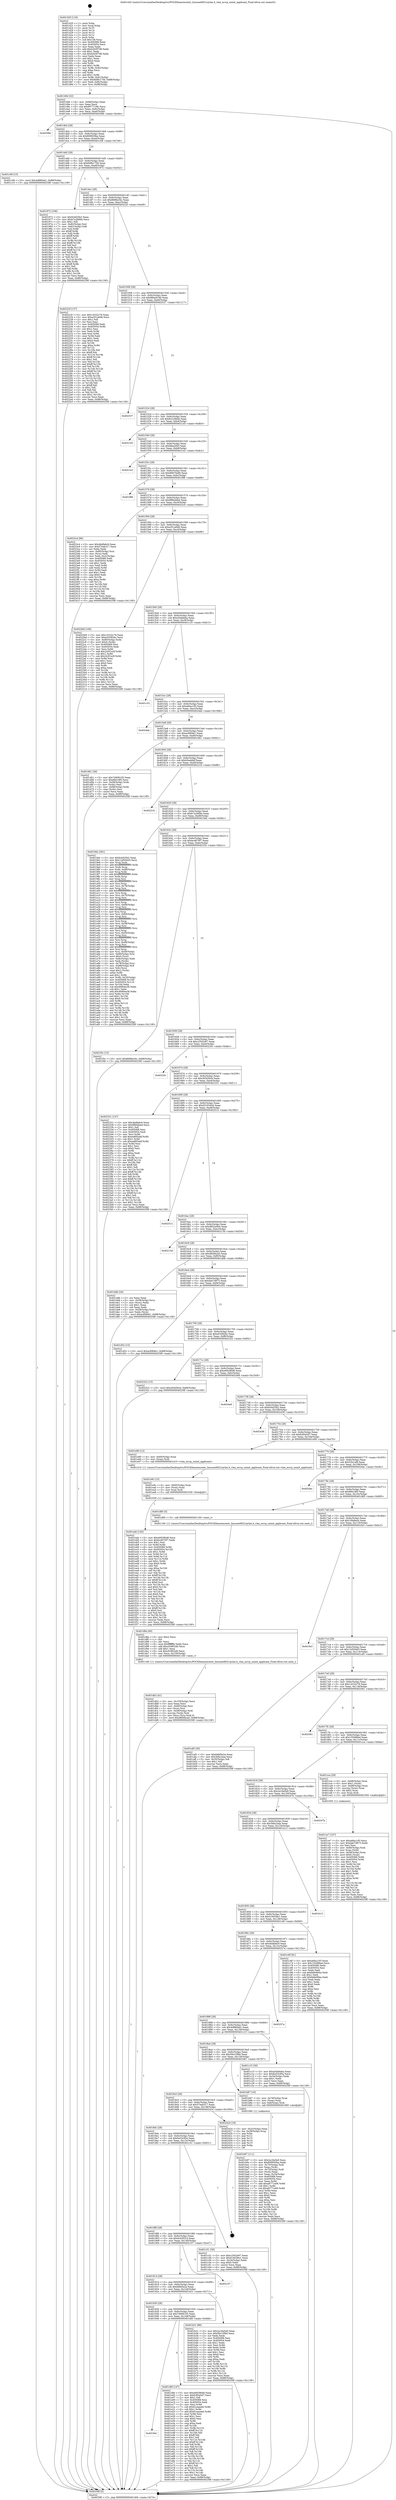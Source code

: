 digraph "0x401420" {
  label = "0x401420 (/mnt/c/Users/mathe/Desktop/tcc/POCII/binaries/extr_linuxnet8021qvlan.h_vlan_mvrp_uninit_applicant_Final-ollvm.out::main(0))"
  labelloc = "t"
  node[shape=record]

  Entry [label="",width=0.3,height=0.3,shape=circle,fillcolor=black,style=filled]
  "0x401494" [label="{
     0x401494 [32]\l
     | [instrs]\l
     &nbsp;&nbsp;0x401494 \<+6\>: mov -0x88(%rbp),%eax\l
     &nbsp;&nbsp;0x40149a \<+2\>: mov %eax,%ecx\l
     &nbsp;&nbsp;0x40149c \<+6\>: sub $0x8077139c,%ecx\l
     &nbsp;&nbsp;0x4014a2 \<+6\>: mov %eax,-0x9c(%rbp)\l
     &nbsp;&nbsp;0x4014a8 \<+6\>: mov %ecx,-0xa0(%rbp)\l
     &nbsp;&nbsp;0x4014ae \<+6\>: je 000000000040208e \<main+0xc6e\>\l
  }"]
  "0x40208e" [label="{
     0x40208e\l
  }", style=dashed]
  "0x4014b4" [label="{
     0x4014b4 [28]\l
     | [instrs]\l
     &nbsp;&nbsp;0x4014b4 \<+5\>: jmp 00000000004014b9 \<main+0x99\>\l
     &nbsp;&nbsp;0x4014b9 \<+6\>: mov -0x9c(%rbp),%eax\l
     &nbsp;&nbsp;0x4014bf \<+5\>: sub $0x809930ba,%eax\l
     &nbsp;&nbsp;0x4014c4 \<+6\>: mov %eax,-0xa4(%rbp)\l
     &nbsp;&nbsp;0x4014ca \<+6\>: je 0000000000401c06 \<main+0x7e6\>\l
  }"]
  Exit [label="",width=0.3,height=0.3,shape=circle,fillcolor=black,style=filled,peripheries=2]
  "0x401c06" [label="{
     0x401c06 [15]\l
     | [instrs]\l
     &nbsp;&nbsp;0x401c06 \<+10\>: movl $0x4d880ad1,-0x88(%rbp)\l
     &nbsp;&nbsp;0x401c10 \<+5\>: jmp 000000000040258f \<main+0x116f\>\l
  }"]
  "0x4014d0" [label="{
     0x4014d0 [28]\l
     | [instrs]\l
     &nbsp;&nbsp;0x4014d0 \<+5\>: jmp 00000000004014d5 \<main+0xb5\>\l
     &nbsp;&nbsp;0x4014d5 \<+6\>: mov -0x9c(%rbp),%eax\l
     &nbsp;&nbsp;0x4014db \<+5\>: sub $0x848b1756,%eax\l
     &nbsp;&nbsp;0x4014e0 \<+6\>: mov %eax,-0xa8(%rbp)\l
     &nbsp;&nbsp;0x4014e6 \<+6\>: je 0000000000401972 \<main+0x552\>\l
  }"]
  "0x401eab" [label="{
     0x401eab [145]\l
     | [instrs]\l
     &nbsp;&nbsp;0x401eab \<+5\>: mov $0xe6929648,%ecx\l
     &nbsp;&nbsp;0x401eb0 \<+5\>: mov $0xbc4670f7,%edx\l
     &nbsp;&nbsp;0x401eb5 \<+3\>: mov $0x1,%sil\l
     &nbsp;&nbsp;0x401eb8 \<+3\>: xor %r8d,%r8d\l
     &nbsp;&nbsp;0x401ebb \<+8\>: mov 0x405068,%r9d\l
     &nbsp;&nbsp;0x401ec3 \<+8\>: mov 0x405054,%r10d\l
     &nbsp;&nbsp;0x401ecb \<+4\>: sub $0x1,%r8d\l
     &nbsp;&nbsp;0x401ecf \<+3\>: mov %r9d,%r11d\l
     &nbsp;&nbsp;0x401ed2 \<+3\>: add %r8d,%r11d\l
     &nbsp;&nbsp;0x401ed5 \<+4\>: imul %r11d,%r9d\l
     &nbsp;&nbsp;0x401ed9 \<+4\>: and $0x1,%r9d\l
     &nbsp;&nbsp;0x401edd \<+4\>: cmp $0x0,%r9d\l
     &nbsp;&nbsp;0x401ee1 \<+3\>: sete %bl\l
     &nbsp;&nbsp;0x401ee4 \<+4\>: cmp $0xa,%r10d\l
     &nbsp;&nbsp;0x401ee8 \<+4\>: setl %r14b\l
     &nbsp;&nbsp;0x401eec \<+3\>: mov %bl,%r15b\l
     &nbsp;&nbsp;0x401eef \<+4\>: xor $0xff,%r15b\l
     &nbsp;&nbsp;0x401ef3 \<+3\>: mov %r14b,%r12b\l
     &nbsp;&nbsp;0x401ef6 \<+4\>: xor $0xff,%r12b\l
     &nbsp;&nbsp;0x401efa \<+4\>: xor $0x0,%sil\l
     &nbsp;&nbsp;0x401efe \<+3\>: mov %r15b,%r13b\l
     &nbsp;&nbsp;0x401f01 \<+4\>: and $0x0,%r13b\l
     &nbsp;&nbsp;0x401f05 \<+3\>: and %sil,%bl\l
     &nbsp;&nbsp;0x401f08 \<+3\>: mov %r12b,%al\l
     &nbsp;&nbsp;0x401f0b \<+2\>: and $0x0,%al\l
     &nbsp;&nbsp;0x401f0d \<+3\>: and %sil,%r14b\l
     &nbsp;&nbsp;0x401f10 \<+3\>: or %bl,%r13b\l
     &nbsp;&nbsp;0x401f13 \<+3\>: or %r14b,%al\l
     &nbsp;&nbsp;0x401f16 \<+3\>: xor %al,%r13b\l
     &nbsp;&nbsp;0x401f19 \<+3\>: or %r12b,%r15b\l
     &nbsp;&nbsp;0x401f1c \<+4\>: xor $0xff,%r15b\l
     &nbsp;&nbsp;0x401f20 \<+4\>: or $0x0,%sil\l
     &nbsp;&nbsp;0x401f24 \<+3\>: and %sil,%r15b\l
     &nbsp;&nbsp;0x401f27 \<+3\>: or %r15b,%r13b\l
     &nbsp;&nbsp;0x401f2a \<+4\>: test $0x1,%r13b\l
     &nbsp;&nbsp;0x401f2e \<+3\>: cmovne %edx,%ecx\l
     &nbsp;&nbsp;0x401f31 \<+6\>: mov %ecx,-0x88(%rbp)\l
     &nbsp;&nbsp;0x401f37 \<+5\>: jmp 000000000040258f \<main+0x116f\>\l
  }"]
  "0x401972" [label="{
     0x401972 [106]\l
     | [instrs]\l
     &nbsp;&nbsp;0x401972 \<+5\>: mov $0xfc0d25b2,%eax\l
     &nbsp;&nbsp;0x401977 \<+5\>: mov $0xb7a2669a,%ecx\l
     &nbsp;&nbsp;0x40197c \<+2\>: mov $0x1,%dl\l
     &nbsp;&nbsp;0x40197e \<+7\>: mov -0x82(%rbp),%sil\l
     &nbsp;&nbsp;0x401985 \<+7\>: mov -0x81(%rbp),%dil\l
     &nbsp;&nbsp;0x40198c \<+3\>: mov %sil,%r8b\l
     &nbsp;&nbsp;0x40198f \<+4\>: xor $0xff,%r8b\l
     &nbsp;&nbsp;0x401993 \<+3\>: mov %dil,%r9b\l
     &nbsp;&nbsp;0x401996 \<+4\>: xor $0xff,%r9b\l
     &nbsp;&nbsp;0x40199a \<+3\>: xor $0x1,%dl\l
     &nbsp;&nbsp;0x40199d \<+3\>: mov %r8b,%r10b\l
     &nbsp;&nbsp;0x4019a0 \<+4\>: and $0xff,%r10b\l
     &nbsp;&nbsp;0x4019a4 \<+3\>: and %dl,%sil\l
     &nbsp;&nbsp;0x4019a7 \<+3\>: mov %r9b,%r11b\l
     &nbsp;&nbsp;0x4019aa \<+4\>: and $0xff,%r11b\l
     &nbsp;&nbsp;0x4019ae \<+3\>: and %dl,%dil\l
     &nbsp;&nbsp;0x4019b1 \<+3\>: or %sil,%r10b\l
     &nbsp;&nbsp;0x4019b4 \<+3\>: or %dil,%r11b\l
     &nbsp;&nbsp;0x4019b7 \<+3\>: xor %r11b,%r10b\l
     &nbsp;&nbsp;0x4019ba \<+3\>: or %r9b,%r8b\l
     &nbsp;&nbsp;0x4019bd \<+4\>: xor $0xff,%r8b\l
     &nbsp;&nbsp;0x4019c1 \<+3\>: or $0x1,%dl\l
     &nbsp;&nbsp;0x4019c4 \<+3\>: and %dl,%r8b\l
     &nbsp;&nbsp;0x4019c7 \<+3\>: or %r8b,%r10b\l
     &nbsp;&nbsp;0x4019ca \<+4\>: test $0x1,%r10b\l
     &nbsp;&nbsp;0x4019ce \<+3\>: cmovne %ecx,%eax\l
     &nbsp;&nbsp;0x4019d1 \<+6\>: mov %eax,-0x88(%rbp)\l
     &nbsp;&nbsp;0x4019d7 \<+5\>: jmp 000000000040258f \<main+0x116f\>\l
  }"]
  "0x4014ec" [label="{
     0x4014ec [28]\l
     | [instrs]\l
     &nbsp;&nbsp;0x4014ec \<+5\>: jmp 00000000004014f1 \<main+0xd1\>\l
     &nbsp;&nbsp;0x4014f1 \<+6\>: mov -0x9c(%rbp),%eax\l
     &nbsp;&nbsp;0x4014f7 \<+5\>: sub $0x8689a34c,%eax\l
     &nbsp;&nbsp;0x4014fc \<+6\>: mov %eax,-0xac(%rbp)\l
     &nbsp;&nbsp;0x401502 \<+6\>: je 000000000040222f \<main+0xe0f\>\l
  }"]
  "0x40258f" [label="{
     0x40258f [5]\l
     | [instrs]\l
     &nbsp;&nbsp;0x40258f \<+5\>: jmp 0000000000401494 \<main+0x74\>\l
  }"]
  "0x401420" [label="{
     0x401420 [116]\l
     | [instrs]\l
     &nbsp;&nbsp;0x401420 \<+1\>: push %rbp\l
     &nbsp;&nbsp;0x401421 \<+3\>: mov %rsp,%rbp\l
     &nbsp;&nbsp;0x401424 \<+2\>: push %r15\l
     &nbsp;&nbsp;0x401426 \<+2\>: push %r14\l
     &nbsp;&nbsp;0x401428 \<+2\>: push %r13\l
     &nbsp;&nbsp;0x40142a \<+2\>: push %r12\l
     &nbsp;&nbsp;0x40142c \<+1\>: push %rbx\l
     &nbsp;&nbsp;0x40142d \<+7\>: sub $0x158,%rsp\l
     &nbsp;&nbsp;0x401434 \<+7\>: mov 0x405068,%eax\l
     &nbsp;&nbsp;0x40143b \<+7\>: mov 0x405054,%ecx\l
     &nbsp;&nbsp;0x401442 \<+2\>: mov %eax,%edx\l
     &nbsp;&nbsp;0x401444 \<+6\>: add $0xb2b5f7d8,%edx\l
     &nbsp;&nbsp;0x40144a \<+3\>: sub $0x1,%edx\l
     &nbsp;&nbsp;0x40144d \<+6\>: sub $0xb2b5f7d8,%edx\l
     &nbsp;&nbsp;0x401453 \<+3\>: imul %edx,%eax\l
     &nbsp;&nbsp;0x401456 \<+3\>: and $0x1,%eax\l
     &nbsp;&nbsp;0x401459 \<+3\>: cmp $0x0,%eax\l
     &nbsp;&nbsp;0x40145c \<+4\>: sete %r8b\l
     &nbsp;&nbsp;0x401460 \<+4\>: and $0x1,%r8b\l
     &nbsp;&nbsp;0x401464 \<+7\>: mov %r8b,-0x82(%rbp)\l
     &nbsp;&nbsp;0x40146b \<+3\>: cmp $0xa,%ecx\l
     &nbsp;&nbsp;0x40146e \<+4\>: setl %r8b\l
     &nbsp;&nbsp;0x401472 \<+4\>: and $0x1,%r8b\l
     &nbsp;&nbsp;0x401476 \<+7\>: mov %r8b,-0x81(%rbp)\l
     &nbsp;&nbsp;0x40147d \<+10\>: movl $0x848b1756,-0x88(%rbp)\l
     &nbsp;&nbsp;0x401487 \<+6\>: mov %edi,-0x8c(%rbp)\l
     &nbsp;&nbsp;0x40148d \<+7\>: mov %rsi,-0x98(%rbp)\l
  }"]
  "0x401e9c" [label="{
     0x401e9c [15]\l
     | [instrs]\l
     &nbsp;&nbsp;0x401e9c \<+4\>: mov -0x60(%rbp),%rax\l
     &nbsp;&nbsp;0x401ea0 \<+3\>: mov (%rax),%rax\l
     &nbsp;&nbsp;0x401ea3 \<+3\>: mov %rax,%rdi\l
     &nbsp;&nbsp;0x401ea6 \<+5\>: call 0000000000401030 \<free@plt\>\l
     | [calls]\l
     &nbsp;&nbsp;0x401030 \{1\} (unknown)\l
  }"]
  "0x40222f" [label="{
     0x40222f [137]\l
     | [instrs]\l
     &nbsp;&nbsp;0x40222f \<+5\>: mov $0x14332c78,%eax\l
     &nbsp;&nbsp;0x402234 \<+5\>: mov $0xa351a848,%ecx\l
     &nbsp;&nbsp;0x402239 \<+2\>: mov $0x1,%dl\l
     &nbsp;&nbsp;0x40223b \<+2\>: xor %esi,%esi\l
     &nbsp;&nbsp;0x40223d \<+7\>: mov 0x405068,%edi\l
     &nbsp;&nbsp;0x402244 \<+8\>: mov 0x405054,%r8d\l
     &nbsp;&nbsp;0x40224c \<+3\>: sub $0x1,%esi\l
     &nbsp;&nbsp;0x40224f \<+3\>: mov %edi,%r9d\l
     &nbsp;&nbsp;0x402252 \<+3\>: add %esi,%r9d\l
     &nbsp;&nbsp;0x402255 \<+4\>: imul %r9d,%edi\l
     &nbsp;&nbsp;0x402259 \<+3\>: and $0x1,%edi\l
     &nbsp;&nbsp;0x40225c \<+3\>: cmp $0x0,%edi\l
     &nbsp;&nbsp;0x40225f \<+4\>: sete %r10b\l
     &nbsp;&nbsp;0x402263 \<+4\>: cmp $0xa,%r8d\l
     &nbsp;&nbsp;0x402267 \<+4\>: setl %r11b\l
     &nbsp;&nbsp;0x40226b \<+3\>: mov %r10b,%bl\l
     &nbsp;&nbsp;0x40226e \<+3\>: xor $0xff,%bl\l
     &nbsp;&nbsp;0x402271 \<+3\>: mov %r11b,%r14b\l
     &nbsp;&nbsp;0x402274 \<+4\>: xor $0xff,%r14b\l
     &nbsp;&nbsp;0x402278 \<+3\>: xor $0x1,%dl\l
     &nbsp;&nbsp;0x40227b \<+3\>: mov %bl,%r15b\l
     &nbsp;&nbsp;0x40227e \<+4\>: and $0xff,%r15b\l
     &nbsp;&nbsp;0x402282 \<+3\>: and %dl,%r10b\l
     &nbsp;&nbsp;0x402285 \<+3\>: mov %r14b,%r12b\l
     &nbsp;&nbsp;0x402288 \<+4\>: and $0xff,%r12b\l
     &nbsp;&nbsp;0x40228c \<+3\>: and %dl,%r11b\l
     &nbsp;&nbsp;0x40228f \<+3\>: or %r10b,%r15b\l
     &nbsp;&nbsp;0x402292 \<+3\>: or %r11b,%r12b\l
     &nbsp;&nbsp;0x402295 \<+3\>: xor %r12b,%r15b\l
     &nbsp;&nbsp;0x402298 \<+3\>: or %r14b,%bl\l
     &nbsp;&nbsp;0x40229b \<+3\>: xor $0xff,%bl\l
     &nbsp;&nbsp;0x40229e \<+3\>: or $0x1,%dl\l
     &nbsp;&nbsp;0x4022a1 \<+2\>: and %dl,%bl\l
     &nbsp;&nbsp;0x4022a3 \<+3\>: or %bl,%r15b\l
     &nbsp;&nbsp;0x4022a6 \<+4\>: test $0x1,%r15b\l
     &nbsp;&nbsp;0x4022aa \<+3\>: cmovne %ecx,%eax\l
     &nbsp;&nbsp;0x4022ad \<+6\>: mov %eax,-0x88(%rbp)\l
     &nbsp;&nbsp;0x4022b3 \<+5\>: jmp 000000000040258f \<main+0x116f\>\l
  }"]
  "0x401508" [label="{
     0x401508 [28]\l
     | [instrs]\l
     &nbsp;&nbsp;0x401508 \<+5\>: jmp 000000000040150d \<main+0xed\>\l
     &nbsp;&nbsp;0x40150d \<+6\>: mov -0x9c(%rbp),%eax\l
     &nbsp;&nbsp;0x401513 \<+5\>: sub $0x884e919d,%eax\l
     &nbsp;&nbsp;0x401518 \<+6\>: mov %eax,-0xb0(%rbp)\l
     &nbsp;&nbsp;0x40151e \<+6\>: je 0000000000402537 \<main+0x1117\>\l
  }"]
  "0x40194c" [label="{
     0x40194c\l
  }", style=dashed]
  "0x402537" [label="{
     0x402537\l
  }", style=dashed]
  "0x401524" [label="{
     0x401524 [28]\l
     | [instrs]\l
     &nbsp;&nbsp;0x401524 \<+5\>: jmp 0000000000401529 \<main+0x109\>\l
     &nbsp;&nbsp;0x401529 \<+6\>: mov -0x9c(%rbp),%eax\l
     &nbsp;&nbsp;0x40152f \<+5\>: sub $0x8c224bbb,%eax\l
     &nbsp;&nbsp;0x401534 \<+6\>: mov %eax,-0xb4(%rbp)\l
     &nbsp;&nbsp;0x40153a \<+6\>: je 00000000004021d3 \<main+0xdb3\>\l
  }"]
  "0x401dfd" [label="{
     0x401dfd [147]\l
     | [instrs]\l
     &nbsp;&nbsp;0x401dfd \<+5\>: mov $0xe6929648,%eax\l
     &nbsp;&nbsp;0x401e02 \<+5\>: mov $0xfc85a5d7,%ecx\l
     &nbsp;&nbsp;0x401e07 \<+2\>: mov $0x1,%dl\l
     &nbsp;&nbsp;0x401e09 \<+7\>: mov 0x405068,%esi\l
     &nbsp;&nbsp;0x401e10 \<+7\>: mov 0x405054,%edi\l
     &nbsp;&nbsp;0x401e17 \<+3\>: mov %esi,%r8d\l
     &nbsp;&nbsp;0x401e1a \<+7\>: sub $0x61eaaee6,%r8d\l
     &nbsp;&nbsp;0x401e21 \<+4\>: sub $0x1,%r8d\l
     &nbsp;&nbsp;0x401e25 \<+7\>: add $0x61eaaee6,%r8d\l
     &nbsp;&nbsp;0x401e2c \<+4\>: imul %r8d,%esi\l
     &nbsp;&nbsp;0x401e30 \<+3\>: and $0x1,%esi\l
     &nbsp;&nbsp;0x401e33 \<+3\>: cmp $0x0,%esi\l
     &nbsp;&nbsp;0x401e36 \<+4\>: sete %r9b\l
     &nbsp;&nbsp;0x401e3a \<+3\>: cmp $0xa,%edi\l
     &nbsp;&nbsp;0x401e3d \<+4\>: setl %r10b\l
     &nbsp;&nbsp;0x401e41 \<+3\>: mov %r9b,%r11b\l
     &nbsp;&nbsp;0x401e44 \<+4\>: xor $0xff,%r11b\l
     &nbsp;&nbsp;0x401e48 \<+3\>: mov %r10b,%bl\l
     &nbsp;&nbsp;0x401e4b \<+3\>: xor $0xff,%bl\l
     &nbsp;&nbsp;0x401e4e \<+3\>: xor $0x1,%dl\l
     &nbsp;&nbsp;0x401e51 \<+3\>: mov %r11b,%r14b\l
     &nbsp;&nbsp;0x401e54 \<+4\>: and $0xff,%r14b\l
     &nbsp;&nbsp;0x401e58 \<+3\>: and %dl,%r9b\l
     &nbsp;&nbsp;0x401e5b \<+3\>: mov %bl,%r15b\l
     &nbsp;&nbsp;0x401e5e \<+4\>: and $0xff,%r15b\l
     &nbsp;&nbsp;0x401e62 \<+3\>: and %dl,%r10b\l
     &nbsp;&nbsp;0x401e65 \<+3\>: or %r9b,%r14b\l
     &nbsp;&nbsp;0x401e68 \<+3\>: or %r10b,%r15b\l
     &nbsp;&nbsp;0x401e6b \<+3\>: xor %r15b,%r14b\l
     &nbsp;&nbsp;0x401e6e \<+3\>: or %bl,%r11b\l
     &nbsp;&nbsp;0x401e71 \<+4\>: xor $0xff,%r11b\l
     &nbsp;&nbsp;0x401e75 \<+3\>: or $0x1,%dl\l
     &nbsp;&nbsp;0x401e78 \<+3\>: and %dl,%r11b\l
     &nbsp;&nbsp;0x401e7b \<+3\>: or %r11b,%r14b\l
     &nbsp;&nbsp;0x401e7e \<+4\>: test $0x1,%r14b\l
     &nbsp;&nbsp;0x401e82 \<+3\>: cmovne %ecx,%eax\l
     &nbsp;&nbsp;0x401e85 \<+6\>: mov %eax,-0x88(%rbp)\l
     &nbsp;&nbsp;0x401e8b \<+5\>: jmp 000000000040258f \<main+0x116f\>\l
  }"]
  "0x4021d3" [label="{
     0x4021d3\l
  }", style=dashed]
  "0x401540" [label="{
     0x401540 [28]\l
     | [instrs]\l
     &nbsp;&nbsp;0x401540 \<+5\>: jmp 0000000000401545 \<main+0x125\>\l
     &nbsp;&nbsp;0x401545 \<+6\>: mov -0x9c(%rbp),%eax\l
     &nbsp;&nbsp;0x40154b \<+5\>: sub $0x8fea2f45,%eax\l
     &nbsp;&nbsp;0x401550 \<+6\>: mov %eax,-0xb8(%rbp)\l
     &nbsp;&nbsp;0x401556 \<+6\>: je 00000000004021e2 \<main+0xdc2\>\l
  }"]
  "0x401db2" [label="{
     0x401db2 [41]\l
     | [instrs]\l
     &nbsp;&nbsp;0x401db2 \<+6\>: mov -0x150(%rbp),%ecx\l
     &nbsp;&nbsp;0x401db8 \<+3\>: imul %eax,%ecx\l
     &nbsp;&nbsp;0x401dbb \<+4\>: mov -0x60(%rbp),%rsi\l
     &nbsp;&nbsp;0x401dbf \<+3\>: mov (%rsi),%rsi\l
     &nbsp;&nbsp;0x401dc2 \<+4\>: mov -0x58(%rbp),%rdi\l
     &nbsp;&nbsp;0x401dc6 \<+3\>: movslq (%rdi),%rdi\l
     &nbsp;&nbsp;0x401dc9 \<+3\>: mov %ecx,(%rsi,%rdi,4)\l
     &nbsp;&nbsp;0x401dcc \<+10\>: movl $0xd856bca5,-0x88(%rbp)\l
     &nbsp;&nbsp;0x401dd6 \<+5\>: jmp 000000000040258f \<main+0x116f\>\l
  }"]
  "0x4021e2" [label="{
     0x4021e2\l
  }", style=dashed]
  "0x40155c" [label="{
     0x40155c [28]\l
     | [instrs]\l
     &nbsp;&nbsp;0x40155c \<+5\>: jmp 0000000000401561 \<main+0x141\>\l
     &nbsp;&nbsp;0x401561 \<+6\>: mov -0x9c(%rbp),%eax\l
     &nbsp;&nbsp;0x401567 \<+5\>: sub $0x96870a80,%eax\l
     &nbsp;&nbsp;0x40156c \<+6\>: mov %eax,-0xbc(%rbp)\l
     &nbsp;&nbsp;0x401572 \<+6\>: je 0000000000401f88 \<main+0xb68\>\l
  }"]
  "0x401d8a" [label="{
     0x401d8a [40]\l
     | [instrs]\l
     &nbsp;&nbsp;0x401d8a \<+5\>: mov $0x2,%ecx\l
     &nbsp;&nbsp;0x401d8f \<+1\>: cltd\l
     &nbsp;&nbsp;0x401d90 \<+2\>: idiv %ecx\l
     &nbsp;&nbsp;0x401d92 \<+6\>: imul $0xfffffffe,%edx,%ecx\l
     &nbsp;&nbsp;0x401d98 \<+6\>: add $0xc03802d0,%ecx\l
     &nbsp;&nbsp;0x401d9e \<+3\>: add $0x1,%ecx\l
     &nbsp;&nbsp;0x401da1 \<+6\>: sub $0xc03802d0,%ecx\l
     &nbsp;&nbsp;0x401da7 \<+6\>: mov %ecx,-0x150(%rbp)\l
     &nbsp;&nbsp;0x401dad \<+5\>: call 0000000000401160 \<next_i\>\l
     | [calls]\l
     &nbsp;&nbsp;0x401160 \{1\} (/mnt/c/Users/mathe/Desktop/tcc/POCII/binaries/extr_linuxnet8021qvlan.h_vlan_mvrp_uninit_applicant_Final-ollvm.out::next_i)\l
  }"]
  "0x401f88" [label="{
     0x401f88\l
  }", style=dashed]
  "0x401578" [label="{
     0x401578 [28]\l
     | [instrs]\l
     &nbsp;&nbsp;0x401578 \<+5\>: jmp 000000000040157d \<main+0x15d\>\l
     &nbsp;&nbsp;0x40157d \<+6\>: mov -0x9c(%rbp),%eax\l
     &nbsp;&nbsp;0x401583 \<+5\>: sub $0x9f84dded,%eax\l
     &nbsp;&nbsp;0x401588 \<+6\>: mov %eax,-0xc0(%rbp)\l
     &nbsp;&nbsp;0x40158e \<+6\>: je 00000000004023c4 \<main+0xfa4\>\l
  }"]
  "0x401ce7" [label="{
     0x401ce7 [107]\l
     | [instrs]\l
     &nbsp;&nbsp;0x401ce7 \<+5\>: mov $0xa66a1cf3,%ecx\l
     &nbsp;&nbsp;0x401cec \<+5\>: mov $0xdab7d973,%edx\l
     &nbsp;&nbsp;0x401cf1 \<+2\>: xor %esi,%esi\l
     &nbsp;&nbsp;0x401cf3 \<+4\>: mov -0x60(%rbp),%rdi\l
     &nbsp;&nbsp;0x401cf7 \<+3\>: mov %rax,(%rdi)\l
     &nbsp;&nbsp;0x401cfa \<+4\>: mov -0x58(%rbp),%rax\l
     &nbsp;&nbsp;0x401cfe \<+6\>: movl $0x0,(%rax)\l
     &nbsp;&nbsp;0x401d04 \<+8\>: mov 0x405068,%r8d\l
     &nbsp;&nbsp;0x401d0c \<+8\>: mov 0x405054,%r9d\l
     &nbsp;&nbsp;0x401d14 \<+3\>: sub $0x1,%esi\l
     &nbsp;&nbsp;0x401d17 \<+3\>: mov %r8d,%r10d\l
     &nbsp;&nbsp;0x401d1a \<+3\>: add %esi,%r10d\l
     &nbsp;&nbsp;0x401d1d \<+4\>: imul %r10d,%r8d\l
     &nbsp;&nbsp;0x401d21 \<+4\>: and $0x1,%r8d\l
     &nbsp;&nbsp;0x401d25 \<+4\>: cmp $0x0,%r8d\l
     &nbsp;&nbsp;0x401d29 \<+4\>: sete %r11b\l
     &nbsp;&nbsp;0x401d2d \<+4\>: cmp $0xa,%r9d\l
     &nbsp;&nbsp;0x401d31 \<+3\>: setl %bl\l
     &nbsp;&nbsp;0x401d34 \<+3\>: mov %r11b,%r14b\l
     &nbsp;&nbsp;0x401d37 \<+3\>: and %bl,%r14b\l
     &nbsp;&nbsp;0x401d3a \<+3\>: xor %bl,%r11b\l
     &nbsp;&nbsp;0x401d3d \<+3\>: or %r11b,%r14b\l
     &nbsp;&nbsp;0x401d40 \<+4\>: test $0x1,%r14b\l
     &nbsp;&nbsp;0x401d44 \<+3\>: cmovne %edx,%ecx\l
     &nbsp;&nbsp;0x401d47 \<+6\>: mov %ecx,-0x88(%rbp)\l
     &nbsp;&nbsp;0x401d4d \<+5\>: jmp 000000000040258f \<main+0x116f\>\l
  }"]
  "0x4023c4" [label="{
     0x4023c4 [96]\l
     | [instrs]\l
     &nbsp;&nbsp;0x4023c4 \<+5\>: mov $0x4bdfa6c9,%eax\l
     &nbsp;&nbsp;0x4023c9 \<+5\>: mov $0x57eeb317,%ecx\l
     &nbsp;&nbsp;0x4023ce \<+2\>: xor %edx,%edx\l
     &nbsp;&nbsp;0x4023d0 \<+4\>: mov -0x80(%rbp),%rsi\l
     &nbsp;&nbsp;0x4023d4 \<+2\>: mov (%rsi),%edi\l
     &nbsp;&nbsp;0x4023d6 \<+3\>: mov %edi,-0x2c(%rbp)\l
     &nbsp;&nbsp;0x4023d9 \<+7\>: mov 0x405068,%edi\l
     &nbsp;&nbsp;0x4023e0 \<+8\>: mov 0x405054,%r8d\l
     &nbsp;&nbsp;0x4023e8 \<+3\>: sub $0x1,%edx\l
     &nbsp;&nbsp;0x4023eb \<+3\>: mov %edi,%r9d\l
     &nbsp;&nbsp;0x4023ee \<+3\>: add %edx,%r9d\l
     &nbsp;&nbsp;0x4023f1 \<+4\>: imul %r9d,%edi\l
     &nbsp;&nbsp;0x4023f5 \<+3\>: and $0x1,%edi\l
     &nbsp;&nbsp;0x4023f8 \<+3\>: cmp $0x0,%edi\l
     &nbsp;&nbsp;0x4023fb \<+4\>: sete %r10b\l
     &nbsp;&nbsp;0x4023ff \<+4\>: cmp $0xa,%r8d\l
     &nbsp;&nbsp;0x402403 \<+4\>: setl %r11b\l
     &nbsp;&nbsp;0x402407 \<+3\>: mov %r10b,%bl\l
     &nbsp;&nbsp;0x40240a \<+3\>: and %r11b,%bl\l
     &nbsp;&nbsp;0x40240d \<+3\>: xor %r11b,%r10b\l
     &nbsp;&nbsp;0x402410 \<+3\>: or %r10b,%bl\l
     &nbsp;&nbsp;0x402413 \<+3\>: test $0x1,%bl\l
     &nbsp;&nbsp;0x402416 \<+3\>: cmovne %ecx,%eax\l
     &nbsp;&nbsp;0x402419 \<+6\>: mov %eax,-0x88(%rbp)\l
     &nbsp;&nbsp;0x40241f \<+5\>: jmp 000000000040258f \<main+0x116f\>\l
  }"]
  "0x401594" [label="{
     0x401594 [28]\l
     | [instrs]\l
     &nbsp;&nbsp;0x401594 \<+5\>: jmp 0000000000401599 \<main+0x179\>\l
     &nbsp;&nbsp;0x401599 \<+6\>: mov -0x9c(%rbp),%eax\l
     &nbsp;&nbsp;0x40159f \<+5\>: sub $0xa351a848,%eax\l
     &nbsp;&nbsp;0x4015a4 \<+6\>: mov %eax,-0xc4(%rbp)\l
     &nbsp;&nbsp;0x4015aa \<+6\>: je 00000000004022b8 \<main+0xe98\>\l
  }"]
  "0x401b97" [label="{
     0x401b97 [111]\l
     | [instrs]\l
     &nbsp;&nbsp;0x401b97 \<+5\>: mov $0x2a18a5e9,%ecx\l
     &nbsp;&nbsp;0x401b9c \<+5\>: mov $0x809930ba,%edx\l
     &nbsp;&nbsp;0x401ba1 \<+4\>: mov -0x70(%rbp),%rdi\l
     &nbsp;&nbsp;0x401ba5 \<+2\>: mov %eax,(%rdi)\l
     &nbsp;&nbsp;0x401ba7 \<+4\>: mov -0x70(%rbp),%rdi\l
     &nbsp;&nbsp;0x401bab \<+2\>: mov (%rdi),%eax\l
     &nbsp;&nbsp;0x401bad \<+3\>: mov %eax,-0x34(%rbp)\l
     &nbsp;&nbsp;0x401bb0 \<+7\>: mov 0x405068,%eax\l
     &nbsp;&nbsp;0x401bb7 \<+7\>: mov 0x405054,%esi\l
     &nbsp;&nbsp;0x401bbe \<+3\>: mov %eax,%r8d\l
     &nbsp;&nbsp;0x401bc1 \<+7\>: add $0xa8771e06,%r8d\l
     &nbsp;&nbsp;0x401bc8 \<+4\>: sub $0x1,%r8d\l
     &nbsp;&nbsp;0x401bcc \<+7\>: sub $0xa8771e06,%r8d\l
     &nbsp;&nbsp;0x401bd3 \<+4\>: imul %r8d,%eax\l
     &nbsp;&nbsp;0x401bd7 \<+3\>: and $0x1,%eax\l
     &nbsp;&nbsp;0x401bda \<+3\>: cmp $0x0,%eax\l
     &nbsp;&nbsp;0x401bdd \<+4\>: sete %r9b\l
     &nbsp;&nbsp;0x401be1 \<+3\>: cmp $0xa,%esi\l
     &nbsp;&nbsp;0x401be4 \<+4\>: setl %r10b\l
     &nbsp;&nbsp;0x401be8 \<+3\>: mov %r9b,%r11b\l
     &nbsp;&nbsp;0x401beb \<+3\>: and %r10b,%r11b\l
     &nbsp;&nbsp;0x401bee \<+3\>: xor %r10b,%r9b\l
     &nbsp;&nbsp;0x401bf1 \<+3\>: or %r9b,%r11b\l
     &nbsp;&nbsp;0x401bf4 \<+4\>: test $0x1,%r11b\l
     &nbsp;&nbsp;0x401bf8 \<+3\>: cmovne %edx,%ecx\l
     &nbsp;&nbsp;0x401bfb \<+6\>: mov %ecx,-0x88(%rbp)\l
     &nbsp;&nbsp;0x401c01 \<+5\>: jmp 000000000040258f \<main+0x116f\>\l
  }"]
  "0x4022b8" [label="{
     0x4022b8 [106]\l
     | [instrs]\l
     &nbsp;&nbsp;0x4022b8 \<+5\>: mov $0x14332c78,%eax\l
     &nbsp;&nbsp;0x4022bd \<+5\>: mov $0xe035826c,%ecx\l
     &nbsp;&nbsp;0x4022c2 \<+4\>: mov -0x80(%rbp),%rdx\l
     &nbsp;&nbsp;0x4022c6 \<+6\>: movl $0x0,(%rdx)\l
     &nbsp;&nbsp;0x4022cc \<+7\>: mov 0x405068,%esi\l
     &nbsp;&nbsp;0x4022d3 \<+7\>: mov 0x405054,%edi\l
     &nbsp;&nbsp;0x4022da \<+3\>: mov %esi,%r8d\l
     &nbsp;&nbsp;0x4022dd \<+7\>: add $0x243f1a3f,%r8d\l
     &nbsp;&nbsp;0x4022e4 \<+4\>: sub $0x1,%r8d\l
     &nbsp;&nbsp;0x4022e8 \<+7\>: sub $0x243f1a3f,%r8d\l
     &nbsp;&nbsp;0x4022ef \<+4\>: imul %r8d,%esi\l
     &nbsp;&nbsp;0x4022f3 \<+3\>: and $0x1,%esi\l
     &nbsp;&nbsp;0x4022f6 \<+3\>: cmp $0x0,%esi\l
     &nbsp;&nbsp;0x4022f9 \<+4\>: sete %r9b\l
     &nbsp;&nbsp;0x4022fd \<+3\>: cmp $0xa,%edi\l
     &nbsp;&nbsp;0x402300 \<+4\>: setl %r10b\l
     &nbsp;&nbsp;0x402304 \<+3\>: mov %r9b,%r11b\l
     &nbsp;&nbsp;0x402307 \<+3\>: and %r10b,%r11b\l
     &nbsp;&nbsp;0x40230a \<+3\>: xor %r10b,%r9b\l
     &nbsp;&nbsp;0x40230d \<+3\>: or %r9b,%r11b\l
     &nbsp;&nbsp;0x402310 \<+4\>: test $0x1,%r11b\l
     &nbsp;&nbsp;0x402314 \<+3\>: cmovne %ecx,%eax\l
     &nbsp;&nbsp;0x402317 \<+6\>: mov %eax,-0x88(%rbp)\l
     &nbsp;&nbsp;0x40231d \<+5\>: jmp 000000000040258f \<main+0x116f\>\l
  }"]
  "0x4015b0" [label="{
     0x4015b0 [28]\l
     | [instrs]\l
     &nbsp;&nbsp;0x4015b0 \<+5\>: jmp 00000000004015b5 \<main+0x195\>\l
     &nbsp;&nbsp;0x4015b5 \<+6\>: mov -0x9c(%rbp),%eax\l
     &nbsp;&nbsp;0x4015bb \<+5\>: sub $0xa5dddeba,%eax\l
     &nbsp;&nbsp;0x4015c0 \<+6\>: mov %eax,-0xc8(%rbp)\l
     &nbsp;&nbsp;0x4015c6 \<+6\>: je 0000000000401c33 \<main+0x813\>\l
  }"]
  "0x401930" [label="{
     0x401930 [28]\l
     | [instrs]\l
     &nbsp;&nbsp;0x401930 \<+5\>: jmp 0000000000401935 \<main+0x515\>\l
     &nbsp;&nbsp;0x401935 \<+6\>: mov -0x9c(%rbp),%eax\l
     &nbsp;&nbsp;0x40193b \<+5\>: sub $0x74908105,%eax\l
     &nbsp;&nbsp;0x401940 \<+6\>: mov %eax,-0x148(%rbp)\l
     &nbsp;&nbsp;0x401946 \<+6\>: je 0000000000401dfd \<main+0x9dd\>\l
  }"]
  "0x401c33" [label="{
     0x401c33\l
  }", style=dashed]
  "0x4015cc" [label="{
     0x4015cc [28]\l
     | [instrs]\l
     &nbsp;&nbsp;0x4015cc \<+5\>: jmp 00000000004015d1 \<main+0x1b1\>\l
     &nbsp;&nbsp;0x4015d1 \<+6\>: mov -0x9c(%rbp),%eax\l
     &nbsp;&nbsp;0x4015d7 \<+5\>: sub $0xa66a1cf3,%eax\l
     &nbsp;&nbsp;0x4015dc \<+6\>: mov %eax,-0xcc(%rbp)\l
     &nbsp;&nbsp;0x4015e2 \<+6\>: je 00000000004024ab \<main+0x108b\>\l
  }"]
  "0x401b31" [label="{
     0x401b31 [86]\l
     | [instrs]\l
     &nbsp;&nbsp;0x401b31 \<+5\>: mov $0x2a18a5e9,%eax\l
     &nbsp;&nbsp;0x401b36 \<+5\>: mov $0x56e10f6d,%ecx\l
     &nbsp;&nbsp;0x401b3b \<+2\>: xor %edx,%edx\l
     &nbsp;&nbsp;0x401b3d \<+7\>: mov 0x405068,%esi\l
     &nbsp;&nbsp;0x401b44 \<+7\>: mov 0x405054,%edi\l
     &nbsp;&nbsp;0x401b4b \<+3\>: sub $0x1,%edx\l
     &nbsp;&nbsp;0x401b4e \<+3\>: mov %esi,%r8d\l
     &nbsp;&nbsp;0x401b51 \<+3\>: add %edx,%r8d\l
     &nbsp;&nbsp;0x401b54 \<+4\>: imul %r8d,%esi\l
     &nbsp;&nbsp;0x401b58 \<+3\>: and $0x1,%esi\l
     &nbsp;&nbsp;0x401b5b \<+3\>: cmp $0x0,%esi\l
     &nbsp;&nbsp;0x401b5e \<+4\>: sete %r9b\l
     &nbsp;&nbsp;0x401b62 \<+3\>: cmp $0xa,%edi\l
     &nbsp;&nbsp;0x401b65 \<+4\>: setl %r10b\l
     &nbsp;&nbsp;0x401b69 \<+3\>: mov %r9b,%r11b\l
     &nbsp;&nbsp;0x401b6c \<+3\>: and %r10b,%r11b\l
     &nbsp;&nbsp;0x401b6f \<+3\>: xor %r10b,%r9b\l
     &nbsp;&nbsp;0x401b72 \<+3\>: or %r9b,%r11b\l
     &nbsp;&nbsp;0x401b75 \<+4\>: test $0x1,%r11b\l
     &nbsp;&nbsp;0x401b79 \<+3\>: cmovne %ecx,%eax\l
     &nbsp;&nbsp;0x401b7c \<+6\>: mov %eax,-0x88(%rbp)\l
     &nbsp;&nbsp;0x401b82 \<+5\>: jmp 000000000040258f \<main+0x116f\>\l
  }"]
  "0x4024ab" [label="{
     0x4024ab\l
  }", style=dashed]
  "0x4015e8" [label="{
     0x4015e8 [28]\l
     | [instrs]\l
     &nbsp;&nbsp;0x4015e8 \<+5\>: jmp 00000000004015ed \<main+0x1cd\>\l
     &nbsp;&nbsp;0x4015ed \<+6\>: mov -0x9c(%rbp),%eax\l
     &nbsp;&nbsp;0x4015f3 \<+5\>: sub $0xacf084b1,%eax\l
     &nbsp;&nbsp;0x4015f8 \<+6\>: mov %eax,-0xd0(%rbp)\l
     &nbsp;&nbsp;0x4015fe \<+6\>: je 0000000000401d61 \<main+0x941\>\l
  }"]
  "0x401914" [label="{
     0x401914 [28]\l
     | [instrs]\l
     &nbsp;&nbsp;0x401914 \<+5\>: jmp 0000000000401919 \<main+0x4f9\>\l
     &nbsp;&nbsp;0x401919 \<+6\>: mov -0x9c(%rbp),%eax\l
     &nbsp;&nbsp;0x40191f \<+5\>: sub $0x6dfd5e2a,%eax\l
     &nbsp;&nbsp;0x401924 \<+6\>: mov %eax,-0x144(%rbp)\l
     &nbsp;&nbsp;0x40192a \<+6\>: je 0000000000401b31 \<main+0x711\>\l
  }"]
  "0x401d61" [label="{
     0x401d61 [36]\l
     | [instrs]\l
     &nbsp;&nbsp;0x401d61 \<+5\>: mov $0x74908105,%eax\l
     &nbsp;&nbsp;0x401d66 \<+5\>: mov $0x88418f5,%ecx\l
     &nbsp;&nbsp;0x401d6b \<+4\>: mov -0x58(%rbp),%rdx\l
     &nbsp;&nbsp;0x401d6f \<+2\>: mov (%rdx),%esi\l
     &nbsp;&nbsp;0x401d71 \<+4\>: mov -0x68(%rbp),%rdx\l
     &nbsp;&nbsp;0x401d75 \<+2\>: cmp (%rdx),%esi\l
     &nbsp;&nbsp;0x401d77 \<+3\>: cmovl %ecx,%eax\l
     &nbsp;&nbsp;0x401d7a \<+6\>: mov %eax,-0x88(%rbp)\l
     &nbsp;&nbsp;0x401d80 \<+5\>: jmp 000000000040258f \<main+0x116f\>\l
  }"]
  "0x401604" [label="{
     0x401604 [28]\l
     | [instrs]\l
     &nbsp;&nbsp;0x401604 \<+5\>: jmp 0000000000401609 \<main+0x1e9\>\l
     &nbsp;&nbsp;0x401609 \<+6\>: mov -0x9c(%rbp),%eax\l
     &nbsp;&nbsp;0x40160f \<+5\>: sub $0xb5eebfef,%eax\l
     &nbsp;&nbsp;0x401614 \<+6\>: mov %eax,-0xd4(%rbp)\l
     &nbsp;&nbsp;0x40161a \<+6\>: je 000000000040221b \<main+0xdfb\>\l
  }"]
  "0x402107" [label="{
     0x402107\l
  }", style=dashed]
  "0x40221b" [label="{
     0x40221b\l
  }", style=dashed]
  "0x401620" [label="{
     0x401620 [28]\l
     | [instrs]\l
     &nbsp;&nbsp;0x401620 \<+5\>: jmp 0000000000401625 \<main+0x205\>\l
     &nbsp;&nbsp;0x401625 \<+6\>: mov -0x9c(%rbp),%eax\l
     &nbsp;&nbsp;0x40162b \<+5\>: sub $0xb7a2669a,%eax\l
     &nbsp;&nbsp;0x401630 \<+6\>: mov %eax,-0xd8(%rbp)\l
     &nbsp;&nbsp;0x401636 \<+6\>: je 00000000004019dc \<main+0x5bc\>\l
  }"]
  "0x4018f8" [label="{
     0x4018f8 [28]\l
     | [instrs]\l
     &nbsp;&nbsp;0x4018f8 \<+5\>: jmp 00000000004018fd \<main+0x4dd\>\l
     &nbsp;&nbsp;0x4018fd \<+6\>: mov -0x9c(%rbp),%eax\l
     &nbsp;&nbsp;0x401903 \<+5\>: sub $0x6cb3f31d,%eax\l
     &nbsp;&nbsp;0x401908 \<+6\>: mov %eax,-0x140(%rbp)\l
     &nbsp;&nbsp;0x40190e \<+6\>: je 0000000000402107 \<main+0xce7\>\l
  }"]
  "0x4019dc" [label="{
     0x4019dc [281]\l
     | [instrs]\l
     &nbsp;&nbsp;0x4019dc \<+5\>: mov $0xfc0d25b2,%eax\l
     &nbsp;&nbsp;0x4019e1 \<+5\>: mov $0x12d504d3,%ecx\l
     &nbsp;&nbsp;0x4019e6 \<+3\>: mov %rsp,%rdx\l
     &nbsp;&nbsp;0x4019e9 \<+4\>: add $0xfffffffffffffff0,%rdx\l
     &nbsp;&nbsp;0x4019ed \<+3\>: mov %rdx,%rsp\l
     &nbsp;&nbsp;0x4019f0 \<+4\>: mov %rdx,-0x80(%rbp)\l
     &nbsp;&nbsp;0x4019f4 \<+3\>: mov %rsp,%rdx\l
     &nbsp;&nbsp;0x4019f7 \<+4\>: add $0xfffffffffffffff0,%rdx\l
     &nbsp;&nbsp;0x4019fb \<+3\>: mov %rdx,%rsp\l
     &nbsp;&nbsp;0x4019fe \<+3\>: mov %rsp,%rsi\l
     &nbsp;&nbsp;0x401a01 \<+4\>: add $0xfffffffffffffff0,%rsi\l
     &nbsp;&nbsp;0x401a05 \<+3\>: mov %rsi,%rsp\l
     &nbsp;&nbsp;0x401a08 \<+4\>: mov %rsi,-0x78(%rbp)\l
     &nbsp;&nbsp;0x401a0c \<+3\>: mov %rsp,%rsi\l
     &nbsp;&nbsp;0x401a0f \<+4\>: add $0xfffffffffffffff0,%rsi\l
     &nbsp;&nbsp;0x401a13 \<+3\>: mov %rsi,%rsp\l
     &nbsp;&nbsp;0x401a16 \<+4\>: mov %rsi,-0x70(%rbp)\l
     &nbsp;&nbsp;0x401a1a \<+3\>: mov %rsp,%rsi\l
     &nbsp;&nbsp;0x401a1d \<+4\>: add $0xfffffffffffffff0,%rsi\l
     &nbsp;&nbsp;0x401a21 \<+3\>: mov %rsi,%rsp\l
     &nbsp;&nbsp;0x401a24 \<+4\>: mov %rsi,-0x68(%rbp)\l
     &nbsp;&nbsp;0x401a28 \<+3\>: mov %rsp,%rsi\l
     &nbsp;&nbsp;0x401a2b \<+4\>: add $0xfffffffffffffff0,%rsi\l
     &nbsp;&nbsp;0x401a2f \<+3\>: mov %rsi,%rsp\l
     &nbsp;&nbsp;0x401a32 \<+4\>: mov %rsi,-0x60(%rbp)\l
     &nbsp;&nbsp;0x401a36 \<+3\>: mov %rsp,%rsi\l
     &nbsp;&nbsp;0x401a39 \<+4\>: add $0xfffffffffffffff0,%rsi\l
     &nbsp;&nbsp;0x401a3d \<+3\>: mov %rsi,%rsp\l
     &nbsp;&nbsp;0x401a40 \<+4\>: mov %rsi,-0x58(%rbp)\l
     &nbsp;&nbsp;0x401a44 \<+3\>: mov %rsp,%rsi\l
     &nbsp;&nbsp;0x401a47 \<+4\>: add $0xfffffffffffffff0,%rsi\l
     &nbsp;&nbsp;0x401a4b \<+3\>: mov %rsi,%rsp\l
     &nbsp;&nbsp;0x401a4e \<+4\>: mov %rsi,-0x50(%rbp)\l
     &nbsp;&nbsp;0x401a52 \<+3\>: mov %rsp,%rsi\l
     &nbsp;&nbsp;0x401a55 \<+4\>: add $0xfffffffffffffff0,%rsi\l
     &nbsp;&nbsp;0x401a59 \<+3\>: mov %rsi,%rsp\l
     &nbsp;&nbsp;0x401a5c \<+4\>: mov %rsi,-0x48(%rbp)\l
     &nbsp;&nbsp;0x401a60 \<+3\>: mov %rsp,%rsi\l
     &nbsp;&nbsp;0x401a63 \<+4\>: add $0xfffffffffffffff0,%rsi\l
     &nbsp;&nbsp;0x401a67 \<+3\>: mov %rsi,%rsp\l
     &nbsp;&nbsp;0x401a6a \<+4\>: mov %rsi,-0x40(%rbp)\l
     &nbsp;&nbsp;0x401a6e \<+4\>: mov -0x80(%rbp),%rsi\l
     &nbsp;&nbsp;0x401a72 \<+6\>: movl $0x0,(%rsi)\l
     &nbsp;&nbsp;0x401a78 \<+6\>: mov -0x8c(%rbp),%edi\l
     &nbsp;&nbsp;0x401a7e \<+2\>: mov %edi,(%rdx)\l
     &nbsp;&nbsp;0x401a80 \<+4\>: mov -0x78(%rbp),%rsi\l
     &nbsp;&nbsp;0x401a84 \<+7\>: mov -0x98(%rbp),%r8\l
     &nbsp;&nbsp;0x401a8b \<+3\>: mov %r8,(%rsi)\l
     &nbsp;&nbsp;0x401a8e \<+3\>: cmpl $0x2,(%rdx)\l
     &nbsp;&nbsp;0x401a91 \<+4\>: setne %r9b\l
     &nbsp;&nbsp;0x401a95 \<+4\>: and $0x1,%r9b\l
     &nbsp;&nbsp;0x401a99 \<+4\>: mov %r9b,-0x35(%rbp)\l
     &nbsp;&nbsp;0x401a9d \<+8\>: mov 0x405068,%r10d\l
     &nbsp;&nbsp;0x401aa5 \<+8\>: mov 0x405054,%r11d\l
     &nbsp;&nbsp;0x401aad \<+3\>: mov %r10d,%ebx\l
     &nbsp;&nbsp;0x401ab0 \<+6\>: sub $0x4690ee36,%ebx\l
     &nbsp;&nbsp;0x401ab6 \<+3\>: sub $0x1,%ebx\l
     &nbsp;&nbsp;0x401ab9 \<+6\>: add $0x4690ee36,%ebx\l
     &nbsp;&nbsp;0x401abf \<+4\>: imul %ebx,%r10d\l
     &nbsp;&nbsp;0x401ac3 \<+4\>: and $0x1,%r10d\l
     &nbsp;&nbsp;0x401ac7 \<+4\>: cmp $0x0,%r10d\l
     &nbsp;&nbsp;0x401acb \<+4\>: sete %r9b\l
     &nbsp;&nbsp;0x401acf \<+4\>: cmp $0xa,%r11d\l
     &nbsp;&nbsp;0x401ad3 \<+4\>: setl %r14b\l
     &nbsp;&nbsp;0x401ad7 \<+3\>: mov %r9b,%r15b\l
     &nbsp;&nbsp;0x401ada \<+3\>: and %r14b,%r15b\l
     &nbsp;&nbsp;0x401add \<+3\>: xor %r14b,%r9b\l
     &nbsp;&nbsp;0x401ae0 \<+3\>: or %r9b,%r15b\l
     &nbsp;&nbsp;0x401ae3 \<+4\>: test $0x1,%r15b\l
     &nbsp;&nbsp;0x401ae7 \<+3\>: cmovne %ecx,%eax\l
     &nbsp;&nbsp;0x401aea \<+6\>: mov %eax,-0x88(%rbp)\l
     &nbsp;&nbsp;0x401af0 \<+5\>: jmp 000000000040258f \<main+0x116f\>\l
  }"]
  "0x40163c" [label="{
     0x40163c [28]\l
     | [instrs]\l
     &nbsp;&nbsp;0x40163c \<+5\>: jmp 0000000000401641 \<main+0x221\>\l
     &nbsp;&nbsp;0x401641 \<+6\>: mov -0x9c(%rbp),%eax\l
     &nbsp;&nbsp;0x401647 \<+5\>: sub $0xbc4670f7,%eax\l
     &nbsp;&nbsp;0x40164c \<+6\>: mov %eax,-0xdc(%rbp)\l
     &nbsp;&nbsp;0x401652 \<+6\>: je 0000000000401f3c \<main+0xb1c\>\l
  }"]
  "0x401c51" [label="{
     0x401c51 [30]\l
     | [instrs]\l
     &nbsp;&nbsp;0x401c51 \<+5\>: mov $0xc2502e97,%eax\l
     &nbsp;&nbsp;0x401c56 \<+5\>: mov $0x416036e1,%ecx\l
     &nbsp;&nbsp;0x401c5b \<+3\>: mov -0x34(%rbp),%edx\l
     &nbsp;&nbsp;0x401c5e \<+3\>: cmp $0x0,%edx\l
     &nbsp;&nbsp;0x401c61 \<+3\>: cmove %ecx,%eax\l
     &nbsp;&nbsp;0x401c64 \<+6\>: mov %eax,-0x88(%rbp)\l
     &nbsp;&nbsp;0x401c6a \<+5\>: jmp 000000000040258f \<main+0x116f\>\l
  }"]
  "0x4018dc" [label="{
     0x4018dc [28]\l
     | [instrs]\l
     &nbsp;&nbsp;0x4018dc \<+5\>: jmp 00000000004018e1 \<main+0x4c1\>\l
     &nbsp;&nbsp;0x4018e1 \<+6\>: mov -0x9c(%rbp),%eax\l
     &nbsp;&nbsp;0x4018e7 \<+5\>: sub $0x6a53c95a,%eax\l
     &nbsp;&nbsp;0x4018ec \<+6\>: mov %eax,-0x13c(%rbp)\l
     &nbsp;&nbsp;0x4018f2 \<+6\>: je 0000000000401c51 \<main+0x831\>\l
  }"]
  "0x401f3c" [label="{
     0x401f3c [15]\l
     | [instrs]\l
     &nbsp;&nbsp;0x401f3c \<+10\>: movl $0x8689a34c,-0x88(%rbp)\l
     &nbsp;&nbsp;0x401f46 \<+5\>: jmp 000000000040258f \<main+0x116f\>\l
  }"]
  "0x401658" [label="{
     0x401658 [28]\l
     | [instrs]\l
     &nbsp;&nbsp;0x401658 \<+5\>: jmp 000000000040165d \<main+0x23d\>\l
     &nbsp;&nbsp;0x40165d \<+6\>: mov -0x9c(%rbp),%eax\l
     &nbsp;&nbsp;0x401663 \<+5\>: sub $0xc2502e97,%eax\l
     &nbsp;&nbsp;0x401668 \<+6\>: mov %eax,-0xe0(%rbp)\l
     &nbsp;&nbsp;0x40166e \<+6\>: je 000000000040220c \<main+0xdec\>\l
  }"]
  "0x402424" [label="{
     0x402424 [18]\l
     | [instrs]\l
     &nbsp;&nbsp;0x402424 \<+3\>: mov -0x2c(%rbp),%eax\l
     &nbsp;&nbsp;0x402427 \<+4\>: lea -0x28(%rbp),%rsp\l
     &nbsp;&nbsp;0x40242b \<+1\>: pop %rbx\l
     &nbsp;&nbsp;0x40242c \<+2\>: pop %r12\l
     &nbsp;&nbsp;0x40242e \<+2\>: pop %r13\l
     &nbsp;&nbsp;0x402430 \<+2\>: pop %r14\l
     &nbsp;&nbsp;0x402432 \<+2\>: pop %r15\l
     &nbsp;&nbsp;0x402434 \<+1\>: pop %rbp\l
     &nbsp;&nbsp;0x402435 \<+1\>: ret\l
  }"]
  "0x40220c" [label="{
     0x40220c\l
  }", style=dashed]
  "0x401674" [label="{
     0x401674 [28]\l
     | [instrs]\l
     &nbsp;&nbsp;0x401674 \<+5\>: jmp 0000000000401679 \<main+0x259\>\l
     &nbsp;&nbsp;0x401679 \<+6\>: mov -0x9c(%rbp),%eax\l
     &nbsp;&nbsp;0x40167f \<+5\>: sub $0xc83d3bcb,%eax\l
     &nbsp;&nbsp;0x401684 \<+6\>: mov %eax,-0xe4(%rbp)\l
     &nbsp;&nbsp;0x40168a \<+6\>: je 0000000000402331 \<main+0xf11\>\l
  }"]
  "0x4018c0" [label="{
     0x4018c0 [28]\l
     | [instrs]\l
     &nbsp;&nbsp;0x4018c0 \<+5\>: jmp 00000000004018c5 \<main+0x4a5\>\l
     &nbsp;&nbsp;0x4018c5 \<+6\>: mov -0x9c(%rbp),%eax\l
     &nbsp;&nbsp;0x4018cb \<+5\>: sub $0x57eeb317,%eax\l
     &nbsp;&nbsp;0x4018d0 \<+6\>: mov %eax,-0x138(%rbp)\l
     &nbsp;&nbsp;0x4018d6 \<+6\>: je 0000000000402424 \<main+0x1004\>\l
  }"]
  "0x402331" [label="{
     0x402331 [147]\l
     | [instrs]\l
     &nbsp;&nbsp;0x402331 \<+5\>: mov $0x4bdfa6c9,%eax\l
     &nbsp;&nbsp;0x402336 \<+5\>: mov $0x9f84dded,%ecx\l
     &nbsp;&nbsp;0x40233b \<+2\>: mov $0x1,%dl\l
     &nbsp;&nbsp;0x40233d \<+7\>: mov 0x405068,%esi\l
     &nbsp;&nbsp;0x402344 \<+7\>: mov 0x405054,%edi\l
     &nbsp;&nbsp;0x40234b \<+3\>: mov %esi,%r8d\l
     &nbsp;&nbsp;0x40234e \<+7\>: add $0xea892ebf,%r8d\l
     &nbsp;&nbsp;0x402355 \<+4\>: sub $0x1,%r8d\l
     &nbsp;&nbsp;0x402359 \<+7\>: sub $0xea892ebf,%r8d\l
     &nbsp;&nbsp;0x402360 \<+4\>: imul %r8d,%esi\l
     &nbsp;&nbsp;0x402364 \<+3\>: and $0x1,%esi\l
     &nbsp;&nbsp;0x402367 \<+3\>: cmp $0x0,%esi\l
     &nbsp;&nbsp;0x40236a \<+4\>: sete %r9b\l
     &nbsp;&nbsp;0x40236e \<+3\>: cmp $0xa,%edi\l
     &nbsp;&nbsp;0x402371 \<+4\>: setl %r10b\l
     &nbsp;&nbsp;0x402375 \<+3\>: mov %r9b,%r11b\l
     &nbsp;&nbsp;0x402378 \<+4\>: xor $0xff,%r11b\l
     &nbsp;&nbsp;0x40237c \<+3\>: mov %r10b,%bl\l
     &nbsp;&nbsp;0x40237f \<+3\>: xor $0xff,%bl\l
     &nbsp;&nbsp;0x402382 \<+3\>: xor $0x1,%dl\l
     &nbsp;&nbsp;0x402385 \<+3\>: mov %r11b,%r14b\l
     &nbsp;&nbsp;0x402388 \<+4\>: and $0xff,%r14b\l
     &nbsp;&nbsp;0x40238c \<+3\>: and %dl,%r9b\l
     &nbsp;&nbsp;0x40238f \<+3\>: mov %bl,%r15b\l
     &nbsp;&nbsp;0x402392 \<+4\>: and $0xff,%r15b\l
     &nbsp;&nbsp;0x402396 \<+3\>: and %dl,%r10b\l
     &nbsp;&nbsp;0x402399 \<+3\>: or %r9b,%r14b\l
     &nbsp;&nbsp;0x40239c \<+3\>: or %r10b,%r15b\l
     &nbsp;&nbsp;0x40239f \<+3\>: xor %r15b,%r14b\l
     &nbsp;&nbsp;0x4023a2 \<+3\>: or %bl,%r11b\l
     &nbsp;&nbsp;0x4023a5 \<+4\>: xor $0xff,%r11b\l
     &nbsp;&nbsp;0x4023a9 \<+3\>: or $0x1,%dl\l
     &nbsp;&nbsp;0x4023ac \<+3\>: and %dl,%r11b\l
     &nbsp;&nbsp;0x4023af \<+3\>: or %r11b,%r14b\l
     &nbsp;&nbsp;0x4023b2 \<+4\>: test $0x1,%r14b\l
     &nbsp;&nbsp;0x4023b6 \<+3\>: cmovne %ecx,%eax\l
     &nbsp;&nbsp;0x4023b9 \<+6\>: mov %eax,-0x88(%rbp)\l
     &nbsp;&nbsp;0x4023bf \<+5\>: jmp 000000000040258f \<main+0x116f\>\l
  }"]
  "0x401690" [label="{
     0x401690 [28]\l
     | [instrs]\l
     &nbsp;&nbsp;0x401690 \<+5\>: jmp 0000000000401695 \<main+0x275\>\l
     &nbsp;&nbsp;0x401695 \<+6\>: mov -0x9c(%rbp),%eax\l
     &nbsp;&nbsp;0x40169b \<+5\>: sub $0xd3163444,%eax\l
     &nbsp;&nbsp;0x4016a0 \<+6\>: mov %eax,-0xe8(%rbp)\l
     &nbsp;&nbsp;0x4016a6 \<+6\>: je 0000000000402512 \<main+0x10f2\>\l
  }"]
  "0x401b87" [label="{
     0x401b87 [16]\l
     | [instrs]\l
     &nbsp;&nbsp;0x401b87 \<+4\>: mov -0x78(%rbp),%rax\l
     &nbsp;&nbsp;0x401b8b \<+3\>: mov (%rax),%rax\l
     &nbsp;&nbsp;0x401b8e \<+4\>: mov 0x8(%rax),%rdi\l
     &nbsp;&nbsp;0x401b92 \<+5\>: call 0000000000401060 \<atoi@plt\>\l
     | [calls]\l
     &nbsp;&nbsp;0x401060 \{1\} (unknown)\l
  }"]
  "0x402512" [label="{
     0x402512\l
  }", style=dashed]
  "0x4016ac" [label="{
     0x4016ac [28]\l
     | [instrs]\l
     &nbsp;&nbsp;0x4016ac \<+5\>: jmp 00000000004016b1 \<main+0x291\>\l
     &nbsp;&nbsp;0x4016b1 \<+6\>: mov -0x9c(%rbp),%eax\l
     &nbsp;&nbsp;0x4016b7 \<+5\>: sub $0xd852a0bd,%eax\l
     &nbsp;&nbsp;0x4016bc \<+6\>: mov %eax,-0xec(%rbp)\l
     &nbsp;&nbsp;0x4016c2 \<+6\>: je 000000000040215d \<main+0xd3d\>\l
  }"]
  "0x4018a4" [label="{
     0x4018a4 [28]\l
     | [instrs]\l
     &nbsp;&nbsp;0x4018a4 \<+5\>: jmp 00000000004018a9 \<main+0x489\>\l
     &nbsp;&nbsp;0x4018a9 \<+6\>: mov -0x9c(%rbp),%eax\l
     &nbsp;&nbsp;0x4018af \<+5\>: sub $0x56e10f6d,%eax\l
     &nbsp;&nbsp;0x4018b4 \<+6\>: mov %eax,-0x134(%rbp)\l
     &nbsp;&nbsp;0x4018ba \<+6\>: je 0000000000401b87 \<main+0x767\>\l
  }"]
  "0x40215d" [label="{
     0x40215d\l
  }", style=dashed]
  "0x4016c8" [label="{
     0x4016c8 [28]\l
     | [instrs]\l
     &nbsp;&nbsp;0x4016c8 \<+5\>: jmp 00000000004016cd \<main+0x2ad\>\l
     &nbsp;&nbsp;0x4016cd \<+6\>: mov -0x9c(%rbp),%eax\l
     &nbsp;&nbsp;0x4016d3 \<+5\>: sub $0xd856bca5,%eax\l
     &nbsp;&nbsp;0x4016d8 \<+6\>: mov %eax,-0xf0(%rbp)\l
     &nbsp;&nbsp;0x4016de \<+6\>: je 0000000000401ddb \<main+0x9bb\>\l
  }"]
  "0x401c15" [label="{
     0x401c15 [30]\l
     | [instrs]\l
     &nbsp;&nbsp;0x401c15 \<+5\>: mov $0xa5dddeba,%eax\l
     &nbsp;&nbsp;0x401c1a \<+5\>: mov $0x6a53c95a,%ecx\l
     &nbsp;&nbsp;0x401c1f \<+3\>: mov -0x34(%rbp),%edx\l
     &nbsp;&nbsp;0x401c22 \<+3\>: cmp $0x1,%edx\l
     &nbsp;&nbsp;0x401c25 \<+3\>: cmovl %ecx,%eax\l
     &nbsp;&nbsp;0x401c28 \<+6\>: mov %eax,-0x88(%rbp)\l
     &nbsp;&nbsp;0x401c2e \<+5\>: jmp 000000000040258f \<main+0x116f\>\l
  }"]
  "0x401ddb" [label="{
     0x401ddb [34]\l
     | [instrs]\l
     &nbsp;&nbsp;0x401ddb \<+2\>: xor %eax,%eax\l
     &nbsp;&nbsp;0x401ddd \<+4\>: mov -0x58(%rbp),%rcx\l
     &nbsp;&nbsp;0x401de1 \<+2\>: mov (%rcx),%edx\l
     &nbsp;&nbsp;0x401de3 \<+3\>: sub $0x1,%eax\l
     &nbsp;&nbsp;0x401de6 \<+2\>: sub %eax,%edx\l
     &nbsp;&nbsp;0x401de8 \<+4\>: mov -0x58(%rbp),%rcx\l
     &nbsp;&nbsp;0x401dec \<+2\>: mov %edx,(%rcx)\l
     &nbsp;&nbsp;0x401dee \<+10\>: movl $0xacf084b1,-0x88(%rbp)\l
     &nbsp;&nbsp;0x401df8 \<+5\>: jmp 000000000040258f \<main+0x116f\>\l
  }"]
  "0x4016e4" [label="{
     0x4016e4 [28]\l
     | [instrs]\l
     &nbsp;&nbsp;0x4016e4 \<+5\>: jmp 00000000004016e9 \<main+0x2c9\>\l
     &nbsp;&nbsp;0x4016e9 \<+6\>: mov -0x9c(%rbp),%eax\l
     &nbsp;&nbsp;0x4016ef \<+5\>: sub $0xdab7d973,%eax\l
     &nbsp;&nbsp;0x4016f4 \<+6\>: mov %eax,-0xf4(%rbp)\l
     &nbsp;&nbsp;0x4016fa \<+6\>: je 0000000000401d52 \<main+0x932\>\l
  }"]
  "0x401888" [label="{
     0x401888 [28]\l
     | [instrs]\l
     &nbsp;&nbsp;0x401888 \<+5\>: jmp 000000000040188d \<main+0x46d\>\l
     &nbsp;&nbsp;0x40188d \<+6\>: mov -0x9c(%rbp),%eax\l
     &nbsp;&nbsp;0x401893 \<+5\>: sub $0x4d880ad1,%eax\l
     &nbsp;&nbsp;0x401898 \<+6\>: mov %eax,-0x130(%rbp)\l
     &nbsp;&nbsp;0x40189e \<+6\>: je 0000000000401c15 \<main+0x7f5\>\l
  }"]
  "0x401d52" [label="{
     0x401d52 [15]\l
     | [instrs]\l
     &nbsp;&nbsp;0x401d52 \<+10\>: movl $0xacf084b1,-0x88(%rbp)\l
     &nbsp;&nbsp;0x401d5c \<+5\>: jmp 000000000040258f \<main+0x116f\>\l
  }"]
  "0x401700" [label="{
     0x401700 [28]\l
     | [instrs]\l
     &nbsp;&nbsp;0x401700 \<+5\>: jmp 0000000000401705 \<main+0x2e5\>\l
     &nbsp;&nbsp;0x401705 \<+6\>: mov -0x9c(%rbp),%eax\l
     &nbsp;&nbsp;0x40170b \<+5\>: sub $0xe035826c,%eax\l
     &nbsp;&nbsp;0x401710 \<+6\>: mov %eax,-0xf8(%rbp)\l
     &nbsp;&nbsp;0x401716 \<+6\>: je 0000000000402322 \<main+0xf02\>\l
  }"]
  "0x40257a" [label="{
     0x40257a\l
  }", style=dashed]
  "0x402322" [label="{
     0x402322 [15]\l
     | [instrs]\l
     &nbsp;&nbsp;0x402322 \<+10\>: movl $0xc83d3bcb,-0x88(%rbp)\l
     &nbsp;&nbsp;0x40232c \<+5\>: jmp 000000000040258f \<main+0x116f\>\l
  }"]
  "0x40171c" [label="{
     0x40171c [28]\l
     | [instrs]\l
     &nbsp;&nbsp;0x40171c \<+5\>: jmp 0000000000401721 \<main+0x301\>\l
     &nbsp;&nbsp;0x401721 \<+6\>: mov -0x9c(%rbp),%eax\l
     &nbsp;&nbsp;0x401727 \<+5\>: sub $0xe6929648,%eax\l
     &nbsp;&nbsp;0x40172c \<+6\>: mov %eax,-0xfc(%rbp)\l
     &nbsp;&nbsp;0x401732 \<+6\>: je 00000000004024e8 \<main+0x10c8\>\l
  }"]
  "0x40186c" [label="{
     0x40186c [28]\l
     | [instrs]\l
     &nbsp;&nbsp;0x40186c \<+5\>: jmp 0000000000401871 \<main+0x451\>\l
     &nbsp;&nbsp;0x401871 \<+6\>: mov -0x9c(%rbp),%eax\l
     &nbsp;&nbsp;0x401877 \<+5\>: sub $0x4bdfa6c9,%eax\l
     &nbsp;&nbsp;0x40187c \<+6\>: mov %eax,-0x12c(%rbp)\l
     &nbsp;&nbsp;0x401882 \<+6\>: je 000000000040257a \<main+0x115a\>\l
  }"]
  "0x4024e8" [label="{
     0x4024e8\l
  }", style=dashed]
  "0x401738" [label="{
     0x401738 [28]\l
     | [instrs]\l
     &nbsp;&nbsp;0x401738 \<+5\>: jmp 000000000040173d \<main+0x31d\>\l
     &nbsp;&nbsp;0x40173d \<+6\>: mov -0x9c(%rbp),%eax\l
     &nbsp;&nbsp;0x401743 \<+5\>: sub $0xfc0d25b2,%eax\l
     &nbsp;&nbsp;0x401748 \<+6\>: mov %eax,-0x100(%rbp)\l
     &nbsp;&nbsp;0x40174e \<+6\>: je 0000000000402436 \<main+0x1016\>\l
  }"]
  "0x401c6f" [label="{
     0x401c6f [91]\l
     | [instrs]\l
     &nbsp;&nbsp;0x401c6f \<+5\>: mov $0xa66a1cf3,%eax\l
     &nbsp;&nbsp;0x401c74 \<+5\>: mov $0x155d96ad,%ecx\l
     &nbsp;&nbsp;0x401c79 \<+7\>: mov 0x405068,%edx\l
     &nbsp;&nbsp;0x401c80 \<+7\>: mov 0x405054,%esi\l
     &nbsp;&nbsp;0x401c87 \<+2\>: mov %edx,%edi\l
     &nbsp;&nbsp;0x401c89 \<+6\>: sub $0xfe8e994a,%edi\l
     &nbsp;&nbsp;0x401c8f \<+3\>: sub $0x1,%edi\l
     &nbsp;&nbsp;0x401c92 \<+6\>: add $0xfe8e994a,%edi\l
     &nbsp;&nbsp;0x401c98 \<+3\>: imul %edi,%edx\l
     &nbsp;&nbsp;0x401c9b \<+3\>: and $0x1,%edx\l
     &nbsp;&nbsp;0x401c9e \<+3\>: cmp $0x0,%edx\l
     &nbsp;&nbsp;0x401ca1 \<+4\>: sete %r8b\l
     &nbsp;&nbsp;0x401ca5 \<+3\>: cmp $0xa,%esi\l
     &nbsp;&nbsp;0x401ca8 \<+4\>: setl %r9b\l
     &nbsp;&nbsp;0x401cac \<+3\>: mov %r8b,%r10b\l
     &nbsp;&nbsp;0x401caf \<+3\>: and %r9b,%r10b\l
     &nbsp;&nbsp;0x401cb2 \<+3\>: xor %r9b,%r8b\l
     &nbsp;&nbsp;0x401cb5 \<+3\>: or %r8b,%r10b\l
     &nbsp;&nbsp;0x401cb8 \<+4\>: test $0x1,%r10b\l
     &nbsp;&nbsp;0x401cbc \<+3\>: cmovne %ecx,%eax\l
     &nbsp;&nbsp;0x401cbf \<+6\>: mov %eax,-0x88(%rbp)\l
     &nbsp;&nbsp;0x401cc5 \<+5\>: jmp 000000000040258f \<main+0x116f\>\l
  }"]
  "0x402436" [label="{
     0x402436\l
  }", style=dashed]
  "0x401754" [label="{
     0x401754 [28]\l
     | [instrs]\l
     &nbsp;&nbsp;0x401754 \<+5\>: jmp 0000000000401759 \<main+0x339\>\l
     &nbsp;&nbsp;0x401759 \<+6\>: mov -0x9c(%rbp),%eax\l
     &nbsp;&nbsp;0x40175f \<+5\>: sub $0xfc85a5d7,%eax\l
     &nbsp;&nbsp;0x401764 \<+6\>: mov %eax,-0x104(%rbp)\l
     &nbsp;&nbsp;0x40176a \<+6\>: je 0000000000401e90 \<main+0xa70\>\l
  }"]
  "0x401850" [label="{
     0x401850 [28]\l
     | [instrs]\l
     &nbsp;&nbsp;0x401850 \<+5\>: jmp 0000000000401855 \<main+0x435\>\l
     &nbsp;&nbsp;0x401855 \<+6\>: mov -0x9c(%rbp),%eax\l
     &nbsp;&nbsp;0x40185b \<+5\>: sub $0x416036e1,%eax\l
     &nbsp;&nbsp;0x401860 \<+6\>: mov %eax,-0x128(%rbp)\l
     &nbsp;&nbsp;0x401866 \<+6\>: je 0000000000401c6f \<main+0x84f\>\l
  }"]
  "0x401e90" [label="{
     0x401e90 [12]\l
     | [instrs]\l
     &nbsp;&nbsp;0x401e90 \<+4\>: mov -0x60(%rbp),%rax\l
     &nbsp;&nbsp;0x401e94 \<+3\>: mov (%rax),%rdi\l
     &nbsp;&nbsp;0x401e97 \<+5\>: call 0000000000401410 \<vlan_mvrp_uninit_applicant\>\l
     | [calls]\l
     &nbsp;&nbsp;0x401410 \{1\} (/mnt/c/Users/mathe/Desktop/tcc/POCII/binaries/extr_linuxnet8021qvlan.h_vlan_mvrp_uninit_applicant_Final-ollvm.out::vlan_mvrp_uninit_applicant)\l
  }"]
  "0x401770" [label="{
     0x401770 [28]\l
     | [instrs]\l
     &nbsp;&nbsp;0x401770 \<+5\>: jmp 0000000000401775 \<main+0x355\>\l
     &nbsp;&nbsp;0x401775 \<+6\>: mov -0x9c(%rbp),%eax\l
     &nbsp;&nbsp;0x40177b \<+5\>: sub $0x52b1af8,%eax\l
     &nbsp;&nbsp;0x401780 \<+6\>: mov %eax,-0x108(%rbp)\l
     &nbsp;&nbsp;0x401786 \<+6\>: je 00000000004020ac \<main+0xc8c\>\l
  }"]
  "0x401b13" [label="{
     0x401b13\l
  }", style=dashed]
  "0x4020ac" [label="{
     0x4020ac\l
  }", style=dashed]
  "0x40178c" [label="{
     0x40178c [28]\l
     | [instrs]\l
     &nbsp;&nbsp;0x40178c \<+5\>: jmp 0000000000401791 \<main+0x371\>\l
     &nbsp;&nbsp;0x401791 \<+6\>: mov -0x9c(%rbp),%eax\l
     &nbsp;&nbsp;0x401797 \<+5\>: sub $0x88418f5,%eax\l
     &nbsp;&nbsp;0x40179c \<+6\>: mov %eax,-0x10c(%rbp)\l
     &nbsp;&nbsp;0x4017a2 \<+6\>: je 0000000000401d85 \<main+0x965\>\l
  }"]
  "0x401834" [label="{
     0x401834 [28]\l
     | [instrs]\l
     &nbsp;&nbsp;0x401834 \<+5\>: jmp 0000000000401839 \<main+0x419\>\l
     &nbsp;&nbsp;0x401839 \<+6\>: mov -0x9c(%rbp),%eax\l
     &nbsp;&nbsp;0x40183f \<+5\>: sub $0x3bfa1baa,%eax\l
     &nbsp;&nbsp;0x401844 \<+6\>: mov %eax,-0x124(%rbp)\l
     &nbsp;&nbsp;0x40184a \<+6\>: je 0000000000401b13 \<main+0x6f3\>\l
  }"]
  "0x401d85" [label="{
     0x401d85 [5]\l
     | [instrs]\l
     &nbsp;&nbsp;0x401d85 \<+5\>: call 0000000000401160 \<next_i\>\l
     | [calls]\l
     &nbsp;&nbsp;0x401160 \{1\} (/mnt/c/Users/mathe/Desktop/tcc/POCII/binaries/extr_linuxnet8021qvlan.h_vlan_mvrp_uninit_applicant_Final-ollvm.out::next_i)\l
  }"]
  "0x4017a8" [label="{
     0x4017a8 [28]\l
     | [instrs]\l
     &nbsp;&nbsp;0x4017a8 \<+5\>: jmp 00000000004017ad \<main+0x38d\>\l
     &nbsp;&nbsp;0x4017ad \<+6\>: mov -0x9c(%rbp),%eax\l
     &nbsp;&nbsp;0x4017b3 \<+5\>: sub $0x10fa9acb,%eax\l
     &nbsp;&nbsp;0x4017b8 \<+6\>: mov %eax,-0x110(%rbp)\l
     &nbsp;&nbsp;0x4017be \<+6\>: je 0000000000401fe3 \<main+0xbc3\>\l
  }"]
  "0x40247b" [label="{
     0x40247b\l
  }", style=dashed]
  "0x401fe3" [label="{
     0x401fe3\l
  }", style=dashed]
  "0x4017c4" [label="{
     0x4017c4 [28]\l
     | [instrs]\l
     &nbsp;&nbsp;0x4017c4 \<+5\>: jmp 00000000004017c9 \<main+0x3a9\>\l
     &nbsp;&nbsp;0x4017c9 \<+6\>: mov -0x9c(%rbp),%eax\l
     &nbsp;&nbsp;0x4017cf \<+5\>: sub $0x12d504d3,%eax\l
     &nbsp;&nbsp;0x4017d4 \<+6\>: mov %eax,-0x114(%rbp)\l
     &nbsp;&nbsp;0x4017da \<+6\>: je 0000000000401af5 \<main+0x6d5\>\l
  }"]
  "0x401818" [label="{
     0x401818 [28]\l
     | [instrs]\l
     &nbsp;&nbsp;0x401818 \<+5\>: jmp 000000000040181d \<main+0x3fd\>\l
     &nbsp;&nbsp;0x40181d \<+6\>: mov -0x9c(%rbp),%eax\l
     &nbsp;&nbsp;0x401823 \<+5\>: sub $0x2a18a5e9,%eax\l
     &nbsp;&nbsp;0x401828 \<+6\>: mov %eax,-0x120(%rbp)\l
     &nbsp;&nbsp;0x40182e \<+6\>: je 000000000040247b \<main+0x105b\>\l
  }"]
  "0x401af5" [label="{
     0x401af5 [30]\l
     | [instrs]\l
     &nbsp;&nbsp;0x401af5 \<+5\>: mov $0x6dfd5e2a,%eax\l
     &nbsp;&nbsp;0x401afa \<+5\>: mov $0x3bfa1baa,%ecx\l
     &nbsp;&nbsp;0x401aff \<+3\>: mov -0x35(%rbp),%dl\l
     &nbsp;&nbsp;0x401b02 \<+3\>: test $0x1,%dl\l
     &nbsp;&nbsp;0x401b05 \<+3\>: cmovne %ecx,%eax\l
     &nbsp;&nbsp;0x401b08 \<+6\>: mov %eax,-0x88(%rbp)\l
     &nbsp;&nbsp;0x401b0e \<+5\>: jmp 000000000040258f \<main+0x116f\>\l
  }"]
  "0x4017e0" [label="{
     0x4017e0 [28]\l
     | [instrs]\l
     &nbsp;&nbsp;0x4017e0 \<+5\>: jmp 00000000004017e5 \<main+0x3c5\>\l
     &nbsp;&nbsp;0x4017e5 \<+6\>: mov -0x9c(%rbp),%eax\l
     &nbsp;&nbsp;0x4017eb \<+5\>: sub $0x14332c78,%eax\l
     &nbsp;&nbsp;0x4017f0 \<+6\>: mov %eax,-0x118(%rbp)\l
     &nbsp;&nbsp;0x4017f6 \<+6\>: je 0000000000402561 \<main+0x1141\>\l
  }"]
  "0x401cca" [label="{
     0x401cca [29]\l
     | [instrs]\l
     &nbsp;&nbsp;0x401cca \<+4\>: mov -0x68(%rbp),%rax\l
     &nbsp;&nbsp;0x401cce \<+6\>: movl $0x1,(%rax)\l
     &nbsp;&nbsp;0x401cd4 \<+4\>: mov -0x68(%rbp),%rax\l
     &nbsp;&nbsp;0x401cd8 \<+3\>: movslq (%rax),%rax\l
     &nbsp;&nbsp;0x401cdb \<+4\>: shl $0x2,%rax\l
     &nbsp;&nbsp;0x401cdf \<+3\>: mov %rax,%rdi\l
     &nbsp;&nbsp;0x401ce2 \<+5\>: call 0000000000401050 \<malloc@plt\>\l
     | [calls]\l
     &nbsp;&nbsp;0x401050 \{1\} (unknown)\l
  }"]
  "0x402561" [label="{
     0x402561\l
  }", style=dashed]
  "0x4017fc" [label="{
     0x4017fc [28]\l
     | [instrs]\l
     &nbsp;&nbsp;0x4017fc \<+5\>: jmp 0000000000401801 \<main+0x3e1\>\l
     &nbsp;&nbsp;0x401801 \<+6\>: mov -0x9c(%rbp),%eax\l
     &nbsp;&nbsp;0x401807 \<+5\>: sub $0x155d96ad,%eax\l
     &nbsp;&nbsp;0x40180c \<+6\>: mov %eax,-0x11c(%rbp)\l
     &nbsp;&nbsp;0x401812 \<+6\>: je 0000000000401cca \<main+0x8aa\>\l
  }"]
  Entry -> "0x401420" [label=" 1"]
  "0x401494" -> "0x40208e" [label=" 0"]
  "0x401494" -> "0x4014b4" [label=" 24"]
  "0x402424" -> Exit [label=" 1"]
  "0x4014b4" -> "0x401c06" [label=" 1"]
  "0x4014b4" -> "0x4014d0" [label=" 23"]
  "0x4023c4" -> "0x40258f" [label=" 1"]
  "0x4014d0" -> "0x401972" [label=" 1"]
  "0x4014d0" -> "0x4014ec" [label=" 22"]
  "0x401972" -> "0x40258f" [label=" 1"]
  "0x401420" -> "0x401494" [label=" 1"]
  "0x40258f" -> "0x401494" [label=" 23"]
  "0x402331" -> "0x40258f" [label=" 1"]
  "0x4014ec" -> "0x40222f" [label=" 1"]
  "0x4014ec" -> "0x401508" [label=" 21"]
  "0x402322" -> "0x40258f" [label=" 1"]
  "0x401508" -> "0x402537" [label=" 0"]
  "0x401508" -> "0x401524" [label=" 21"]
  "0x4022b8" -> "0x40258f" [label=" 1"]
  "0x401524" -> "0x4021d3" [label=" 0"]
  "0x401524" -> "0x401540" [label=" 21"]
  "0x40222f" -> "0x40258f" [label=" 1"]
  "0x401540" -> "0x4021e2" [label=" 0"]
  "0x401540" -> "0x40155c" [label=" 21"]
  "0x401eab" -> "0x40258f" [label=" 1"]
  "0x40155c" -> "0x401f88" [label=" 0"]
  "0x40155c" -> "0x401578" [label=" 21"]
  "0x401e9c" -> "0x401eab" [label=" 1"]
  "0x401578" -> "0x4023c4" [label=" 1"]
  "0x401578" -> "0x401594" [label=" 20"]
  "0x401e90" -> "0x401e9c" [label=" 1"]
  "0x401594" -> "0x4022b8" [label=" 1"]
  "0x401594" -> "0x4015b0" [label=" 19"]
  "0x401dfd" -> "0x40258f" [label=" 1"]
  "0x4015b0" -> "0x401c33" [label=" 0"]
  "0x4015b0" -> "0x4015cc" [label=" 19"]
  "0x401930" -> "0x40194c" [label=" 0"]
  "0x4015cc" -> "0x4024ab" [label=" 0"]
  "0x4015cc" -> "0x4015e8" [label=" 19"]
  "0x401930" -> "0x401dfd" [label=" 1"]
  "0x4015e8" -> "0x401d61" [label=" 2"]
  "0x4015e8" -> "0x401604" [label=" 17"]
  "0x401ddb" -> "0x40258f" [label=" 1"]
  "0x401604" -> "0x40221b" [label=" 0"]
  "0x401604" -> "0x401620" [label=" 17"]
  "0x401db2" -> "0x40258f" [label=" 1"]
  "0x401620" -> "0x4019dc" [label=" 1"]
  "0x401620" -> "0x40163c" [label=" 16"]
  "0x401d85" -> "0x401d8a" [label=" 1"]
  "0x4019dc" -> "0x40258f" [label=" 1"]
  "0x401d61" -> "0x40258f" [label=" 2"]
  "0x40163c" -> "0x401f3c" [label=" 1"]
  "0x40163c" -> "0x401658" [label=" 15"]
  "0x401ce7" -> "0x40258f" [label=" 1"]
  "0x401658" -> "0x40220c" [label=" 0"]
  "0x401658" -> "0x401674" [label=" 15"]
  "0x401cca" -> "0x401ce7" [label=" 1"]
  "0x401674" -> "0x402331" [label=" 1"]
  "0x401674" -> "0x401690" [label=" 14"]
  "0x401c51" -> "0x40258f" [label=" 1"]
  "0x401690" -> "0x402512" [label=" 0"]
  "0x401690" -> "0x4016ac" [label=" 14"]
  "0x401c15" -> "0x40258f" [label=" 1"]
  "0x4016ac" -> "0x40215d" [label=" 0"]
  "0x4016ac" -> "0x4016c8" [label=" 14"]
  "0x401b97" -> "0x40258f" [label=" 1"]
  "0x4016c8" -> "0x401ddb" [label=" 1"]
  "0x4016c8" -> "0x4016e4" [label=" 13"]
  "0x401b87" -> "0x401b97" [label=" 1"]
  "0x4016e4" -> "0x401d52" [label=" 1"]
  "0x4016e4" -> "0x401700" [label=" 12"]
  "0x401914" -> "0x401930" [label=" 1"]
  "0x401700" -> "0x402322" [label=" 1"]
  "0x401700" -> "0x40171c" [label=" 11"]
  "0x401914" -> "0x401b31" [label=" 1"]
  "0x40171c" -> "0x4024e8" [label=" 0"]
  "0x40171c" -> "0x401738" [label=" 11"]
  "0x4018f8" -> "0x401914" [label=" 2"]
  "0x401738" -> "0x402436" [label=" 0"]
  "0x401738" -> "0x401754" [label=" 11"]
  "0x4018f8" -> "0x402107" [label=" 0"]
  "0x401754" -> "0x401e90" [label=" 1"]
  "0x401754" -> "0x401770" [label=" 10"]
  "0x4018dc" -> "0x4018f8" [label=" 2"]
  "0x401770" -> "0x4020ac" [label=" 0"]
  "0x401770" -> "0x40178c" [label=" 10"]
  "0x4018dc" -> "0x401c51" [label=" 1"]
  "0x40178c" -> "0x401d85" [label=" 1"]
  "0x40178c" -> "0x4017a8" [label=" 9"]
  "0x4018c0" -> "0x4018dc" [label=" 3"]
  "0x4017a8" -> "0x401fe3" [label=" 0"]
  "0x4017a8" -> "0x4017c4" [label=" 9"]
  "0x4018c0" -> "0x402424" [label=" 1"]
  "0x4017c4" -> "0x401af5" [label=" 1"]
  "0x4017c4" -> "0x4017e0" [label=" 8"]
  "0x401af5" -> "0x40258f" [label=" 1"]
  "0x4018a4" -> "0x4018c0" [label=" 4"]
  "0x4017e0" -> "0x402561" [label=" 0"]
  "0x4017e0" -> "0x4017fc" [label=" 8"]
  "0x4018a4" -> "0x401b87" [label=" 1"]
  "0x4017fc" -> "0x401cca" [label=" 1"]
  "0x4017fc" -> "0x401818" [label=" 7"]
  "0x401c6f" -> "0x40258f" [label=" 1"]
  "0x401818" -> "0x40247b" [label=" 0"]
  "0x401818" -> "0x401834" [label=" 7"]
  "0x401d52" -> "0x40258f" [label=" 1"]
  "0x401834" -> "0x401b13" [label=" 0"]
  "0x401834" -> "0x401850" [label=" 7"]
  "0x401d8a" -> "0x401db2" [label=" 1"]
  "0x401850" -> "0x401c6f" [label=" 1"]
  "0x401850" -> "0x40186c" [label=" 6"]
  "0x401f3c" -> "0x40258f" [label=" 1"]
  "0x40186c" -> "0x40257a" [label=" 0"]
  "0x40186c" -> "0x401888" [label=" 6"]
  "0x401b31" -> "0x40258f" [label=" 1"]
  "0x401888" -> "0x401c15" [label=" 1"]
  "0x401888" -> "0x4018a4" [label=" 5"]
  "0x401c06" -> "0x40258f" [label=" 1"]
}
